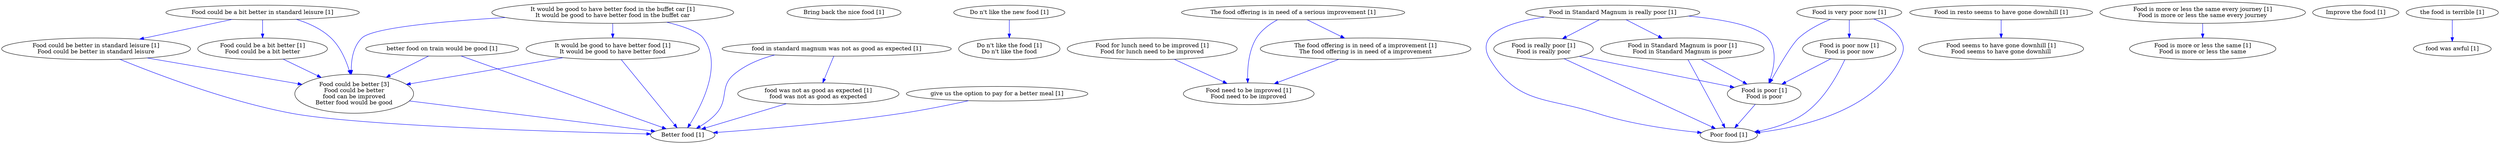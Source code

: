 digraph collapsedGraph {
"Food could be better [3]\nFood could be better\nfood can be improved\nBetter food would be good""Better food [1]""Bring back the nice food [1]""Do n't like the new food [1]""Do n't like the food [1]\nDo n't like the food""Food could be a bit better in standard leisure [1]""Food could be better in standard leisure [1]\nFood could be better in standard leisure""Food could be a bit better [1]\nFood could be a bit better""Food for lunch need to be improved [1]\nFood for lunch need to be improved""Food need to be improved [1]\nFood need to be improved""Food in Standard Magnum is really poor [1]""Food in Standard Magnum is poor [1]\nFood in Standard Magnum is poor""Food is poor [1]\nFood is poor""Food is really poor [1]\nFood is really poor""Food in resto seems to have gone downhill [1]""Food seems to have gone downhill [1]\nFood seems to have gone downhill""Food is more or less the same every journey [1]\nFood is more or less the same every journey""Food is more or less the same [1]\nFood is more or less the same""Food is very poor now [1]""Food is poor now [1]\nFood is poor now""Improve the food [1]""It would be good to have better food in the buffet car [1]\nIt would be good to have better food in the buffet car""It would be good to have better food [1]\nIt would be good to have better food""Poor food [1]""The food offering is in need of a serious improvement [1]""The food offering is in need of a improvement [1]\nThe food offering is in need of a improvement""better food on train would be good [1]""food in standard magnum was not as good as expected [1]""food was not as good as expected [1]\nfood was not as good as expected""food was awful [1]""give us the option to pay for a better meal [1]""the food is terrible [1]""Food could be better [3]\nFood could be better\nfood can be improved\nBetter food would be good" -> "Better food [1]" [color=blue]
"Do n't like the new food [1]" -> "Do n't like the food [1]\nDo n't like the food" [color=blue]
"Food could be a bit better in standard leisure [1]" -> "Food could be better in standard leisure [1]\nFood could be better in standard leisure" [color=blue]
"Food could be a bit better in standard leisure [1]" -> "Food could be a bit better [1]\nFood could be a bit better" [color=blue]
"Food could be better in standard leisure [1]\nFood could be better in standard leisure" -> "Better food [1]" [color=blue]
"Food could be better in standard leisure [1]\nFood could be better in standard leisure" -> "Food could be better [3]\nFood could be better\nfood can be improved\nBetter food would be good" [color=blue]
"Food for lunch need to be improved [1]\nFood for lunch need to be improved" -> "Food need to be improved [1]\nFood need to be improved" [color=blue]
"Food in Standard Magnum is really poor [1]" -> "Food in Standard Magnum is poor [1]\nFood in Standard Magnum is poor" [color=blue]
"Food in Standard Magnum is poor [1]\nFood in Standard Magnum is poor" -> "Food is poor [1]\nFood is poor" [color=blue]
"Food in Standard Magnum is really poor [1]" -> "Food is really poor [1]\nFood is really poor" [color=blue]
"Food is really poor [1]\nFood is really poor" -> "Food is poor [1]\nFood is poor" [color=blue]
"Food in Standard Magnum is really poor [1]" -> "Food is poor [1]\nFood is poor" [color=blue]
"Food in resto seems to have gone downhill [1]" -> "Food seems to have gone downhill [1]\nFood seems to have gone downhill" [color=blue]
"Food is more or less the same every journey [1]\nFood is more or less the same every journey" -> "Food is more or less the same [1]\nFood is more or less the same" [color=blue]
"Food is very poor now [1]" -> "Food is poor now [1]\nFood is poor now" [color=blue]
"Food is very poor now [1]" -> "Food is poor [1]\nFood is poor" [color=blue]
"Food is poor now [1]\nFood is poor now" -> "Food is poor [1]\nFood is poor" [color=blue]
"It would be good to have better food in the buffet car [1]\nIt would be good to have better food in the buffet car" -> "It would be good to have better food [1]\nIt would be good to have better food" [color=blue]
"It would be good to have better food in the buffet car [1]\nIt would be good to have better food in the buffet car" -> "Better food [1]" [color=blue]
"It would be good to have better food in the buffet car [1]\nIt would be good to have better food in the buffet car" -> "Food could be better [3]\nFood could be better\nfood can be improved\nBetter food would be good" [color=blue]
"It would be good to have better food [1]\nIt would be good to have better food" -> "Better food [1]" [color=blue]
"It would be good to have better food [1]\nIt would be good to have better food" -> "Food could be better [3]\nFood could be better\nfood can be improved\nBetter food would be good" [color=blue]
"Food in Standard Magnum is really poor [1]" -> "Poor food [1]" [color=blue]
"Food in Standard Magnum is poor [1]\nFood in Standard Magnum is poor" -> "Poor food [1]" [color=blue]
"Food is poor [1]\nFood is poor" -> "Poor food [1]" [color=blue]
"Food is really poor [1]\nFood is really poor" -> "Poor food [1]" [color=blue]
"Food is very poor now [1]" -> "Poor food [1]" [color=blue]
"Food is poor now [1]\nFood is poor now" -> "Poor food [1]" [color=blue]
"The food offering is in need of a serious improvement [1]" -> "The food offering is in need of a improvement [1]\nThe food offering is in need of a improvement" [color=blue]
"The food offering is in need of a serious improvement [1]" -> "Food need to be improved [1]\nFood need to be improved" [color=blue]
"The food offering is in need of a improvement [1]\nThe food offering is in need of a improvement" -> "Food need to be improved [1]\nFood need to be improved" [color=blue]
"better food on train would be good [1]" -> "Better food [1]" [color=blue]
"better food on train would be good [1]" -> "Food could be better [3]\nFood could be better\nfood can be improved\nBetter food would be good" [color=blue]
"Food could be a bit better in standard leisure [1]" -> "Food could be better [3]\nFood could be better\nfood can be improved\nBetter food would be good" [color=blue]
"Food could be a bit better [1]\nFood could be a bit better" -> "Food could be better [3]\nFood could be better\nfood can be improved\nBetter food would be good" [color=blue]
"food in standard magnum was not as good as expected [1]" -> "food was not as good as expected [1]\nfood was not as good as expected" [color=blue]
"food in standard magnum was not as good as expected [1]" -> "Better food [1]" [color=blue]
"food was not as good as expected [1]\nfood was not as good as expected" -> "Better food [1]" [color=blue]
"give us the option to pay for a better meal [1]" -> "Better food [1]" [color=blue]
"the food is terrible [1]" -> "food was awful [1]" [color=blue]
}